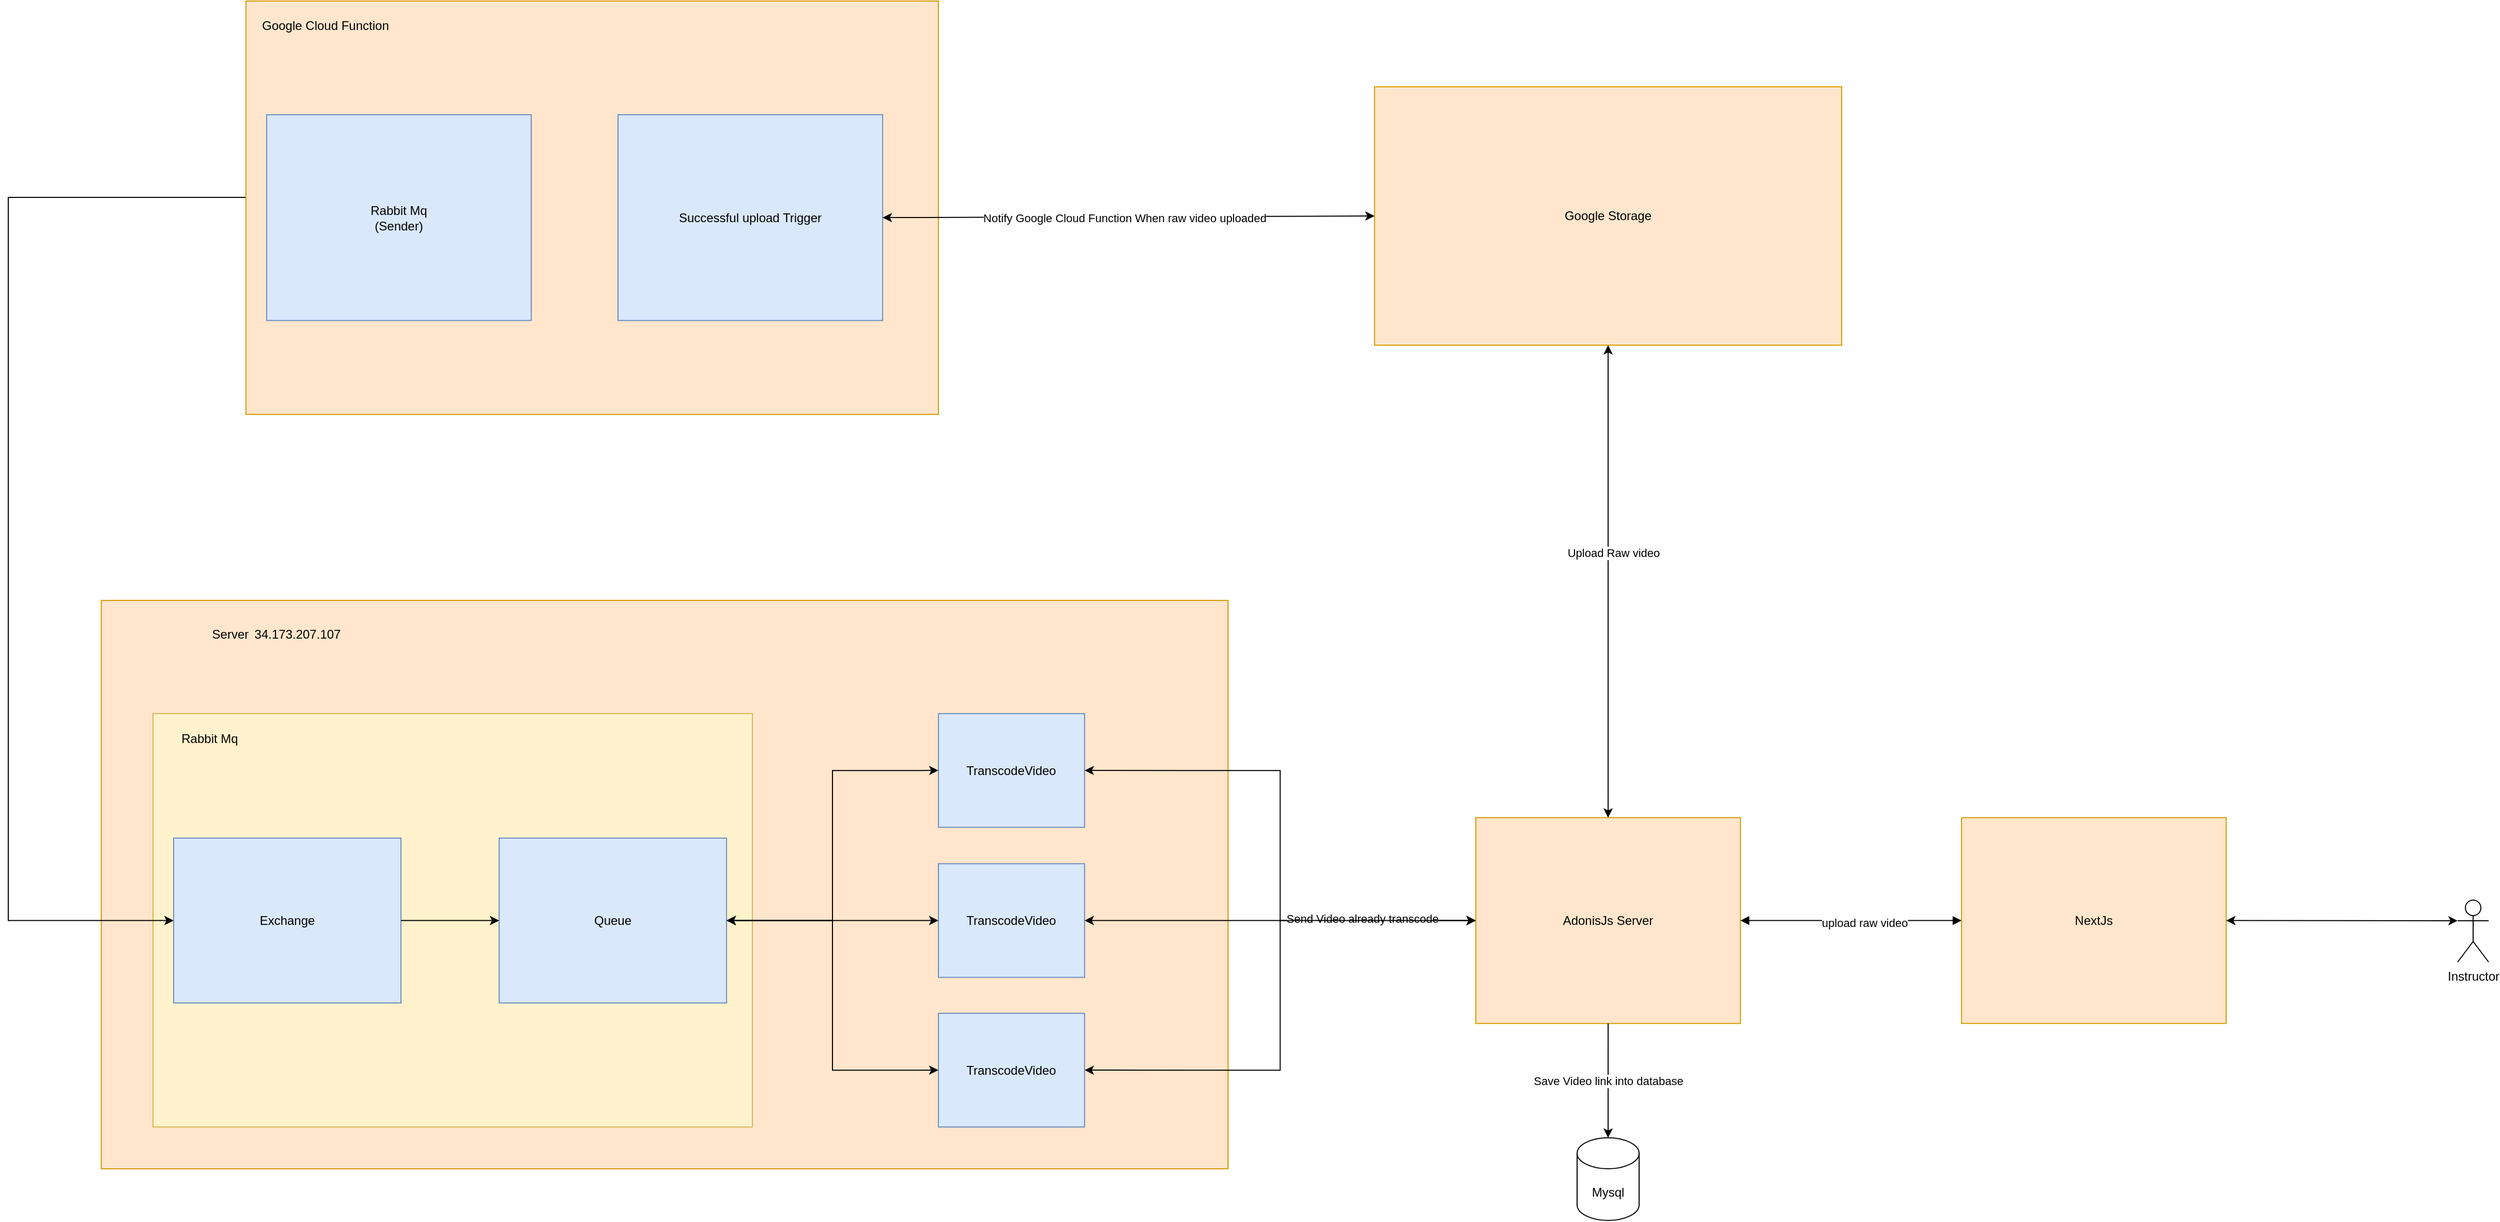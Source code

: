 <mxfile version="24.0.6" type="github">
  <diagram name="Page-1" id="LgnzIIj8o3ntaaj3n5Yy">
    <mxGraphModel dx="1782" dy="-584" grid="1" gridSize="10" guides="1" tooltips="1" connect="1" arrows="1" fold="1" page="1" pageScale="1" pageWidth="827" pageHeight="1169" math="0" shadow="0">
      <root>
        <mxCell id="0" />
        <mxCell id="1" parent="0" />
        <mxCell id="vkoAU_-4v2oDIUqpJm5v-1" value="" style="group;fillColor=#fff2cc;strokeColor=#d6b656;" connectable="0" vertex="1" parent="1">
          <mxGeometry x="-70" y="2250" width="1090.24" height="550" as="geometry" />
        </mxCell>
        <mxCell id="vkoAU_-4v2oDIUqpJm5v-2" value="" style="rounded=0;whiteSpace=wrap;html=1;fillColor=#ffe6cc;strokeColor=#d79b00;" vertex="1" parent="vkoAU_-4v2oDIUqpJm5v-1">
          <mxGeometry width="1090.24" height="550" as="geometry" />
        </mxCell>
        <mxCell id="vkoAU_-4v2oDIUqpJm5v-3" value="Server&amp;nbsp;&lt;span style=&quot;text-indent: -18pt;&quot; lang=&quot;EN-US&quot;&gt;&lt;span style=&quot;font-stretch: normal; font-size: 7pt; line-height: normal; font-family: &amp;quot;Times New Roman&amp;quot;; font-size-adjust: none; font-kerning: auto; font-variant-alternates: normal; font-variant-ligatures: normal; font-variant-numeric: normal; font-variant-east-asian: normal; font-variant-position: normal; font-feature-settings: normal; font-optical-sizing: auto; font-variation-settings: normal;&quot;&gt;&amp;nbsp;&lt;/span&gt;&lt;/span&gt;&lt;span style=&quot;text-indent: -18pt;&quot; lang=&quot;EN-US&quot;&gt;34.173.207.107&lt;/span&gt;" style="text;html=1;strokeColor=none;fillColor=none;align=center;verticalAlign=middle;whiteSpace=wrap;rounded=0;" vertex="1" parent="vkoAU_-4v2oDIUqpJm5v-1">
          <mxGeometry x="29.4" y="18.97" width="280.6" height="28.45" as="geometry" />
        </mxCell>
        <mxCell id="vkoAU_-4v2oDIUqpJm5v-4" value="TranscodeVideo" style="rounded=0;whiteSpace=wrap;html=1;fillColor=#dae8fc;strokeColor=#6c8ebf;" vertex="1" parent="vkoAU_-4v2oDIUqpJm5v-1">
          <mxGeometry x="810" y="399.56" width="141.43" height="110" as="geometry" />
        </mxCell>
        <mxCell id="vkoAU_-4v2oDIUqpJm5v-5" value="" style="group" connectable="0" vertex="1" parent="vkoAU_-4v2oDIUqpJm5v-1">
          <mxGeometry x="50" y="109.56" width="580" height="400" as="geometry" />
        </mxCell>
        <mxCell id="vkoAU_-4v2oDIUqpJm5v-6" value="&amp;nbsp;" style="rounded=0;whiteSpace=wrap;html=1;fillColor=#fff2cc;strokeColor=#d6b656;" vertex="1" parent="vkoAU_-4v2oDIUqpJm5v-5">
          <mxGeometry width="580" height="400" as="geometry" />
        </mxCell>
        <mxCell id="vkoAU_-4v2oDIUqpJm5v-7" value="Rabbit Mq" style="text;html=1;strokeColor=none;fillColor=none;align=center;verticalAlign=middle;whiteSpace=wrap;rounded=0;" vertex="1" parent="vkoAU_-4v2oDIUqpJm5v-5">
          <mxGeometry x="20" y="13.79" width="70" height="20.69" as="geometry" />
        </mxCell>
        <mxCell id="vkoAU_-4v2oDIUqpJm5v-8" value="Exchange" style="rounded=0;whiteSpace=wrap;html=1;fillColor=#dae8fc;strokeColor=#6c8ebf;" vertex="1" parent="vkoAU_-4v2oDIUqpJm5v-5">
          <mxGeometry x="20" y="120.44" width="220" height="159.56" as="geometry" />
        </mxCell>
        <mxCell id="vkoAU_-4v2oDIUqpJm5v-9" value="Queue" style="rounded=0;whiteSpace=wrap;html=1;fillColor=#dae8fc;strokeColor=#6c8ebf;" vertex="1" parent="vkoAU_-4v2oDIUqpJm5v-5">
          <mxGeometry x="335" y="120.44" width="220" height="159.56" as="geometry" />
        </mxCell>
        <mxCell id="vkoAU_-4v2oDIUqpJm5v-10" value="" style="endArrow=classic;html=1;rounded=0;exitX=1;exitY=0.5;exitDx=0;exitDy=0;entryX=0;entryY=0.5;entryDx=0;entryDy=0;" edge="1" parent="vkoAU_-4v2oDIUqpJm5v-5" source="vkoAU_-4v2oDIUqpJm5v-8" target="vkoAU_-4v2oDIUqpJm5v-9">
          <mxGeometry width="50" height="50" relative="1" as="geometry">
            <mxPoint x="520" y="570.44" as="sourcePoint" />
            <mxPoint x="570" y="520.44" as="targetPoint" />
          </mxGeometry>
        </mxCell>
        <mxCell id="vkoAU_-4v2oDIUqpJm5v-11" value="TranscodeVideo" style="rounded=0;whiteSpace=wrap;html=1;fillColor=#dae8fc;strokeColor=#6c8ebf;" vertex="1" parent="vkoAU_-4v2oDIUqpJm5v-1">
          <mxGeometry x="810" y="254.78" width="141.43" height="110" as="geometry" />
        </mxCell>
        <mxCell id="vkoAU_-4v2oDIUqpJm5v-12" value="TranscodeVideo" style="rounded=0;whiteSpace=wrap;html=1;fillColor=#dae8fc;strokeColor=#6c8ebf;" vertex="1" parent="vkoAU_-4v2oDIUqpJm5v-1">
          <mxGeometry x="810" y="109.56" width="141.43" height="110" as="geometry" />
        </mxCell>
        <mxCell id="vkoAU_-4v2oDIUqpJm5v-13" value="" style="endArrow=classic;startArrow=classic;html=1;rounded=0;exitX=1;exitY=0.5;exitDx=0;exitDy=0;entryX=0;entryY=0.5;entryDx=0;entryDy=0;edgeStyle=orthogonalEdgeStyle;" edge="1" parent="vkoAU_-4v2oDIUqpJm5v-1" source="vkoAU_-4v2oDIUqpJm5v-9" target="vkoAU_-4v2oDIUqpJm5v-12">
          <mxGeometry width="50" height="50" relative="1" as="geometry">
            <mxPoint x="680" y="260" as="sourcePoint" />
            <mxPoint x="730" y="210" as="targetPoint" />
          </mxGeometry>
        </mxCell>
        <mxCell id="vkoAU_-4v2oDIUqpJm5v-14" value="" style="endArrow=classic;startArrow=classic;html=1;rounded=0;exitX=1;exitY=0.5;exitDx=0;exitDy=0;entryX=0;entryY=0.5;entryDx=0;entryDy=0;edgeStyle=orthogonalEdgeStyle;" edge="1" parent="vkoAU_-4v2oDIUqpJm5v-1" source="vkoAU_-4v2oDIUqpJm5v-9" target="vkoAU_-4v2oDIUqpJm5v-11">
          <mxGeometry width="50" height="50" relative="1" as="geometry">
            <mxPoint x="740" y="400" as="sourcePoint" />
            <mxPoint x="790" y="350" as="targetPoint" />
          </mxGeometry>
        </mxCell>
        <mxCell id="vkoAU_-4v2oDIUqpJm5v-15" value="" style="endArrow=classic;startArrow=classic;html=1;rounded=0;exitX=1;exitY=0.5;exitDx=0;exitDy=0;entryX=0;entryY=0.5;entryDx=0;entryDy=0;edgeStyle=orthogonalEdgeStyle;" edge="1" parent="vkoAU_-4v2oDIUqpJm5v-1" source="vkoAU_-4v2oDIUqpJm5v-9" target="vkoAU_-4v2oDIUqpJm5v-4">
          <mxGeometry width="50" height="50" relative="1" as="geometry">
            <mxPoint x="730" y="450" as="sourcePoint" />
            <mxPoint x="780" y="400" as="targetPoint" />
          </mxGeometry>
        </mxCell>
        <mxCell id="vkoAU_-4v2oDIUqpJm5v-16" value="" style="endArrow=classic;html=1;rounded=0;exitX=0;exitY=0.5;exitDx=0;exitDy=0;entryX=0;entryY=0.5;entryDx=0;entryDy=0;edgeStyle=orthogonalEdgeStyle;" edge="1" parent="1" source="vkoAU_-4v2oDIUqpJm5v-27" target="vkoAU_-4v2oDIUqpJm5v-8">
          <mxGeometry width="50" height="50" relative="1" as="geometry">
            <mxPoint x="-503.962" y="2559.564" as="sourcePoint" />
            <mxPoint x="-230" y="2520" as="targetPoint" />
            <Array as="points">
              <mxPoint x="-160" y="1860" />
              <mxPoint x="-160" y="2560" />
            </Array>
          </mxGeometry>
        </mxCell>
        <mxCell id="vkoAU_-4v2oDIUqpJm5v-17" value="AdonisJs Server" style="rounded=0;whiteSpace=wrap;html=1;fillColor=#ffe6cc;strokeColor=#d79b00;" vertex="1" parent="1">
          <mxGeometry x="1259.997" y="2460.215" width="256.034" height="199.138" as="geometry" />
        </mxCell>
        <mxCell id="vkoAU_-4v2oDIUqpJm5v-18" value="" style="endArrow=classic;startArrow=classic;html=1;rounded=0;exitX=1;exitY=0.5;exitDx=0;exitDy=0;entryX=0;entryY=0.5;entryDx=0;entryDy=0;edgeStyle=orthogonalEdgeStyle;" edge="1" parent="1" source="vkoAU_-4v2oDIUqpJm5v-4" target="vkoAU_-4v2oDIUqpJm5v-17">
          <mxGeometry width="50" height="50" relative="1" as="geometry">
            <mxPoint x="980" y="2900" as="sourcePoint" />
            <mxPoint x="1030" y="2850" as="targetPoint" />
          </mxGeometry>
        </mxCell>
        <mxCell id="vkoAU_-4v2oDIUqpJm5v-19" value="" style="endArrow=classic;startArrow=classic;html=1;rounded=0;exitX=1;exitY=0.5;exitDx=0;exitDy=0;entryX=0;entryY=0.5;entryDx=0;entryDy=0;" edge="1" parent="1" source="vkoAU_-4v2oDIUqpJm5v-11" target="vkoAU_-4v2oDIUqpJm5v-17">
          <mxGeometry width="50" height="50" relative="1" as="geometry">
            <mxPoint x="1150" y="2360" as="sourcePoint" />
            <mxPoint x="1200" y="2310" as="targetPoint" />
          </mxGeometry>
        </mxCell>
        <mxCell id="vkoAU_-4v2oDIUqpJm5v-20" value="Send Video already transcode" style="edgeLabel;html=1;align=center;verticalAlign=middle;resizable=0;points=[];" vertex="1" connectable="0" parent="vkoAU_-4v2oDIUqpJm5v-19">
          <mxGeometry x="0.418" y="2" relative="1" as="geometry">
            <mxPoint as="offset" />
          </mxGeometry>
        </mxCell>
        <mxCell id="vkoAU_-4v2oDIUqpJm5v-21" value="" style="endArrow=classic;startArrow=classic;html=1;rounded=0;exitX=1;exitY=0.5;exitDx=0;exitDy=0;entryX=0;entryY=0.5;entryDx=0;entryDy=0;edgeStyle=orthogonalEdgeStyle;" edge="1" parent="1" source="vkoAU_-4v2oDIUqpJm5v-12" target="vkoAU_-4v2oDIUqpJm5v-17">
          <mxGeometry width="50" height="50" relative="1" as="geometry">
            <mxPoint x="1220" y="2360" as="sourcePoint" />
            <mxPoint x="1270" y="2310" as="targetPoint" />
          </mxGeometry>
        </mxCell>
        <mxCell id="vkoAU_-4v2oDIUqpJm5v-22" value="Mysql" style="shape=cylinder3;whiteSpace=wrap;html=1;boundedLbl=1;backgroundOutline=1;size=15;" vertex="1" parent="1">
          <mxGeometry x="1358.01" y="2770" width="60" height="80" as="geometry" />
        </mxCell>
        <mxCell id="vkoAU_-4v2oDIUqpJm5v-23" value="Save Video link into database" style="endArrow=classic;html=1;rounded=0;exitX=0.5;exitY=1;exitDx=0;exitDy=0;entryX=0.5;entryY=0;entryDx=0;entryDy=0;entryPerimeter=0;" edge="1" parent="1" source="vkoAU_-4v2oDIUqpJm5v-17" target="vkoAU_-4v2oDIUqpJm5v-22">
          <mxGeometry width="50" height="50" relative="1" as="geometry">
            <mxPoint x="1400" y="2760" as="sourcePoint" />
            <mxPoint x="1450" y="2710" as="targetPoint" />
          </mxGeometry>
        </mxCell>
        <mxCell id="vkoAU_-4v2oDIUqpJm5v-24" value="Instructor" style="shape=umlActor;verticalLabelPosition=bottom;verticalAlign=top;html=1;" vertex="1" parent="1">
          <mxGeometry x="2210" y="2540" width="30" height="60" as="geometry" />
        </mxCell>
        <mxCell id="vkoAU_-4v2oDIUqpJm5v-25" value="NextJs" style="rounded=0;whiteSpace=wrap;html=1;fillColor=#ffe6cc;strokeColor=#d79b00;" vertex="1" parent="1">
          <mxGeometry x="1729.997" y="2460.215" width="256.034" height="199.138" as="geometry" />
        </mxCell>
        <mxCell id="vkoAU_-4v2oDIUqpJm5v-26" value="" style="group;fillColor=#ffe6cc;strokeColor=#d79b00;" connectable="0" vertex="1" parent="1">
          <mxGeometry x="70" y="1670" width="670" height="400" as="geometry" />
        </mxCell>
        <mxCell id="vkoAU_-4v2oDIUqpJm5v-27" value="" style="rounded=0;whiteSpace=wrap;html=1;fillColor=#ffe6cc;strokeColor=#d79b00;" vertex="1" parent="vkoAU_-4v2oDIUqpJm5v-26">
          <mxGeometry width="670" height="400" as="geometry" />
        </mxCell>
        <mxCell id="vkoAU_-4v2oDIUqpJm5v-28" value="Google Cloud Function" style="text;html=1;strokeColor=none;fillColor=none;align=center;verticalAlign=middle;whiteSpace=wrap;rounded=0;" vertex="1" parent="vkoAU_-4v2oDIUqpJm5v-26">
          <mxGeometry x="13.75" y="13.79" width="126.25" height="20.69" as="geometry" />
        </mxCell>
        <mxCell id="vkoAU_-4v2oDIUqpJm5v-29" value="Rabbit Mq&lt;br&gt;(Sender)" style="rounded=0;whiteSpace=wrap;html=1;fillColor=#dae8fc;strokeColor=#6c8ebf;" vertex="1" parent="vkoAU_-4v2oDIUqpJm5v-26">
          <mxGeometry x="20.004" y="109.995" width="256.034" height="199.138" as="geometry" />
        </mxCell>
        <mxCell id="vkoAU_-4v2oDIUqpJm5v-30" value="Successful upload Trigger" style="rounded=0;whiteSpace=wrap;html=1;fillColor=#dae8fc;strokeColor=#6c8ebf;" vertex="1" parent="vkoAU_-4v2oDIUqpJm5v-26">
          <mxGeometry x="360.004" y="109.995" width="256.034" height="199.138" as="geometry" />
        </mxCell>
        <mxCell id="vkoAU_-4v2oDIUqpJm5v-31" value="" style="endArrow=block;startArrow=block;endFill=1;startFill=1;html=1;rounded=0;exitX=1;exitY=0.5;exitDx=0;exitDy=0;entryX=0;entryY=0.5;entryDx=0;entryDy=0;" edge="1" parent="1" source="vkoAU_-4v2oDIUqpJm5v-17" target="vkoAU_-4v2oDIUqpJm5v-25">
          <mxGeometry width="160" relative="1" as="geometry">
            <mxPoint x="1530" y="2558.78" as="sourcePoint" />
            <mxPoint x="1690" y="2558.78" as="targetPoint" />
          </mxGeometry>
        </mxCell>
        <mxCell id="vkoAU_-4v2oDIUqpJm5v-32" value="upload raw video" style="edgeLabel;html=1;align=center;verticalAlign=middle;resizable=0;points=[];" vertex="1" connectable="0" parent="vkoAU_-4v2oDIUqpJm5v-31">
          <mxGeometry x="0.117" y="-2" relative="1" as="geometry">
            <mxPoint as="offset" />
          </mxGeometry>
        </mxCell>
        <mxCell id="vkoAU_-4v2oDIUqpJm5v-33" value="Google Storage" style="rounded=0;whiteSpace=wrap;html=1;fillColor=#ffe6cc;strokeColor=#d79b00;" vertex="1" parent="1">
          <mxGeometry x="1162.01" y="1753" width="451.99" height="250" as="geometry" />
        </mxCell>
        <mxCell id="vkoAU_-4v2oDIUqpJm5v-34" value="" style="endArrow=classic;startArrow=classic;html=1;rounded=0;entryX=0.5;entryY=1;entryDx=0;entryDy=0;exitX=0.5;exitY=0;exitDx=0;exitDy=0;" edge="1" parent="1" source="vkoAU_-4v2oDIUqpJm5v-17" target="vkoAU_-4v2oDIUqpJm5v-33">
          <mxGeometry width="50" height="50" relative="1" as="geometry">
            <mxPoint x="1360" y="2260" as="sourcePoint" />
            <mxPoint x="1410" y="2210" as="targetPoint" />
          </mxGeometry>
        </mxCell>
        <mxCell id="vkoAU_-4v2oDIUqpJm5v-35" value="Upload Raw video" style="edgeLabel;html=1;align=center;verticalAlign=middle;resizable=0;points=[];" vertex="1" connectable="0" parent="vkoAU_-4v2oDIUqpJm5v-34">
          <mxGeometry x="0.123" y="-5" relative="1" as="geometry">
            <mxPoint as="offset" />
          </mxGeometry>
        </mxCell>
        <mxCell id="vkoAU_-4v2oDIUqpJm5v-36" value="" style="endArrow=classic;startArrow=classic;html=1;rounded=0;exitX=1;exitY=0.5;exitDx=0;exitDy=0;entryX=0;entryY=0.5;entryDx=0;entryDy=0;" edge="1" parent="1" source="vkoAU_-4v2oDIUqpJm5v-30" target="vkoAU_-4v2oDIUqpJm5v-33">
          <mxGeometry width="50" height="50" relative="1" as="geometry">
            <mxPoint x="790" y="1860" as="sourcePoint" />
            <mxPoint x="930" y="1790" as="targetPoint" />
          </mxGeometry>
        </mxCell>
        <mxCell id="vkoAU_-4v2oDIUqpJm5v-37" value="Notify Google Cloud Function When raw video uploaded" style="edgeLabel;html=1;align=center;verticalAlign=middle;resizable=0;points=[];" vertex="1" connectable="0" parent="vkoAU_-4v2oDIUqpJm5v-36">
          <mxGeometry x="-0.288" y="-3" relative="1" as="geometry">
            <mxPoint x="64" y="-2" as="offset" />
          </mxGeometry>
        </mxCell>
        <mxCell id="vkoAU_-4v2oDIUqpJm5v-38" value="" style="endArrow=classic;startArrow=classic;html=1;rounded=0;exitX=1;exitY=0.5;exitDx=0;exitDy=0;entryX=0;entryY=0.333;entryDx=0;entryDy=0;entryPerimeter=0;" edge="1" parent="1" source="vkoAU_-4v2oDIUqpJm5v-25" target="vkoAU_-4v2oDIUqpJm5v-24">
          <mxGeometry width="50" height="50" relative="1" as="geometry">
            <mxPoint x="2070" y="2500" as="sourcePoint" />
            <mxPoint x="2120" y="2450" as="targetPoint" />
          </mxGeometry>
        </mxCell>
      </root>
    </mxGraphModel>
  </diagram>
</mxfile>
